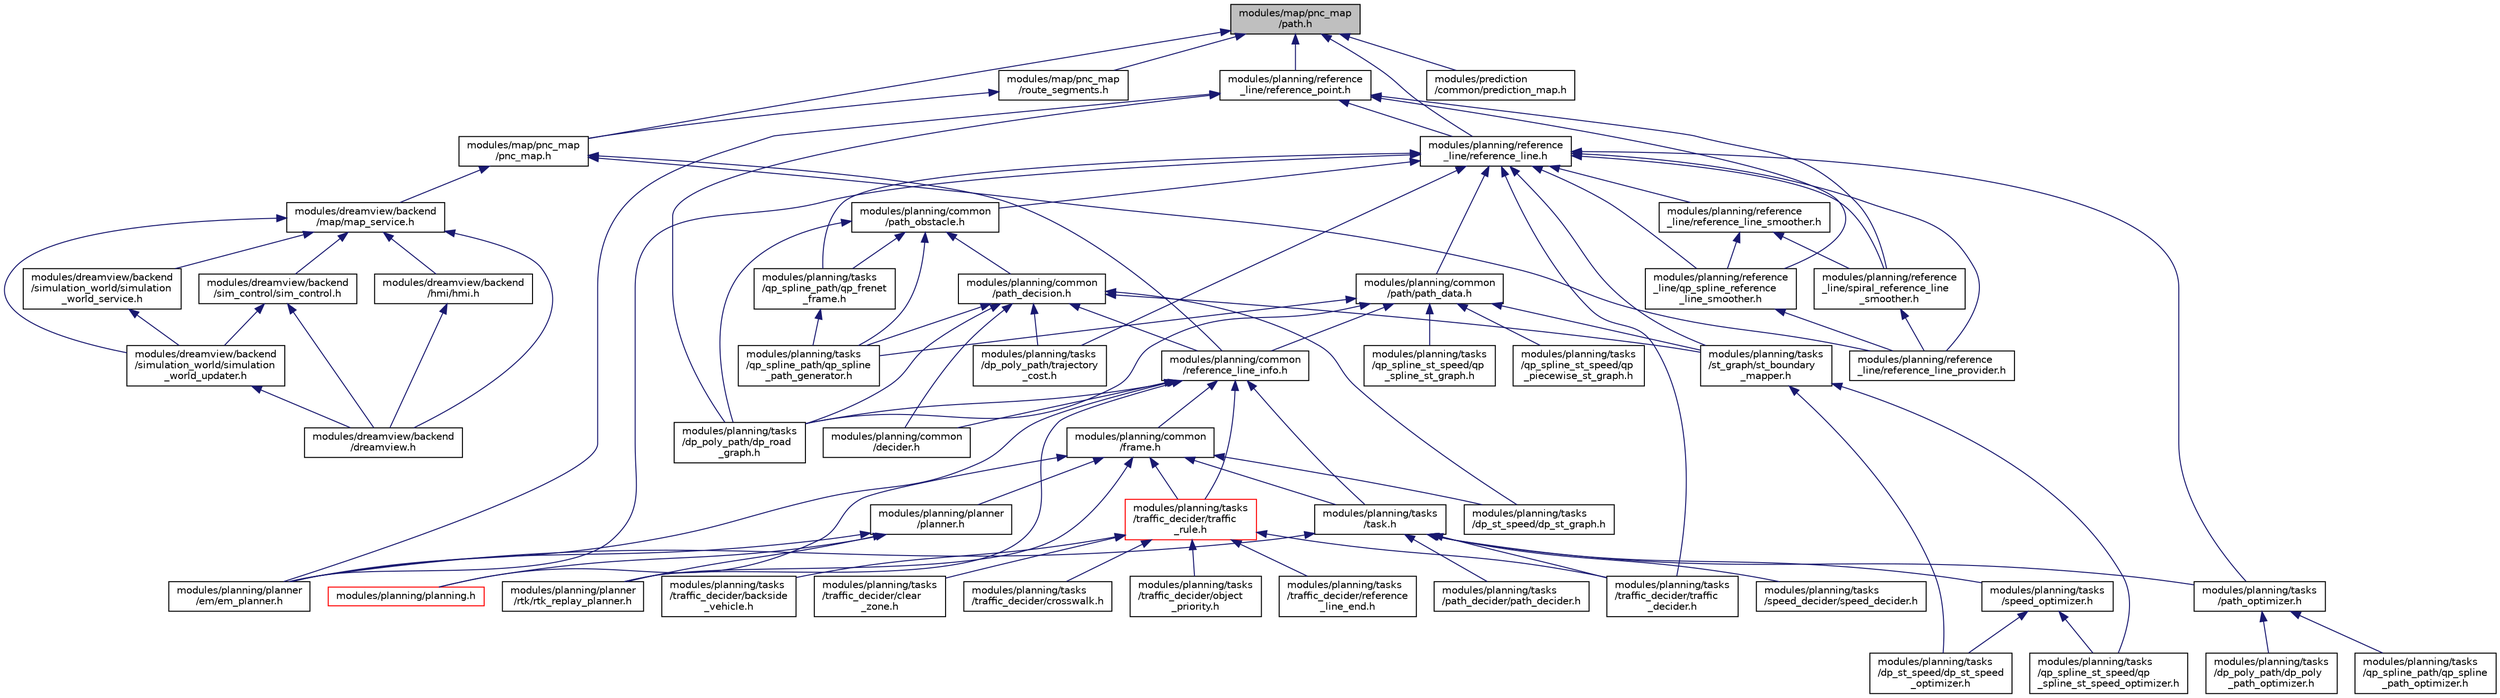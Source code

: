 digraph "modules/map/pnc_map/path.h"
{
  edge [fontname="Helvetica",fontsize="10",labelfontname="Helvetica",labelfontsize="10"];
  node [fontname="Helvetica",fontsize="10",shape=record];
  Node1 [label="modules/map/pnc_map\l/path.h",height=0.2,width=0.4,color="black", fillcolor="grey75", style="filled" fontcolor="black"];
  Node1 -> Node2 [dir="back",color="midnightblue",fontsize="10",style="solid",fontname="Helvetica"];
  Node2 [label="modules/map/pnc_map\l/pnc_map.h",height=0.2,width=0.4,color="black", fillcolor="white", style="filled",URL="$pnc__map_8h.html"];
  Node2 -> Node3 [dir="back",color="midnightblue",fontsize="10",style="solid",fontname="Helvetica"];
  Node3 [label="modules/dreamview/backend\l/map/map_service.h",height=0.2,width=0.4,color="black", fillcolor="white", style="filled",URL="$map__service_8h.html"];
  Node3 -> Node4 [dir="back",color="midnightblue",fontsize="10",style="solid",fontname="Helvetica"];
  Node4 [label="modules/dreamview/backend\l/dreamview.h",height=0.2,width=0.4,color="black", fillcolor="white", style="filled",URL="$dreamview_8h.html"];
  Node3 -> Node5 [dir="back",color="midnightblue",fontsize="10",style="solid",fontname="Helvetica"];
  Node5 [label="modules/dreamview/backend\l/simulation_world/simulation\l_world_updater.h",height=0.2,width=0.4,color="black", fillcolor="white", style="filled",URL="$simulation__world__updater_8h.html"];
  Node5 -> Node4 [dir="back",color="midnightblue",fontsize="10",style="solid",fontname="Helvetica"];
  Node3 -> Node6 [dir="back",color="midnightblue",fontsize="10",style="solid",fontname="Helvetica"];
  Node6 [label="modules/dreamview/backend\l/sim_control/sim_control.h",height=0.2,width=0.4,color="black", fillcolor="white", style="filled",URL="$sim__control_8h.html"];
  Node6 -> Node5 [dir="back",color="midnightblue",fontsize="10",style="solid",fontname="Helvetica"];
  Node6 -> Node4 [dir="back",color="midnightblue",fontsize="10",style="solid",fontname="Helvetica"];
  Node3 -> Node7 [dir="back",color="midnightblue",fontsize="10",style="solid",fontname="Helvetica"];
  Node7 [label="modules/dreamview/backend\l/simulation_world/simulation\l_world_service.h",height=0.2,width=0.4,color="black", fillcolor="white", style="filled",URL="$simulation__world__service_8h.html"];
  Node7 -> Node5 [dir="back",color="midnightblue",fontsize="10",style="solid",fontname="Helvetica"];
  Node3 -> Node8 [dir="back",color="midnightblue",fontsize="10",style="solid",fontname="Helvetica"];
  Node8 [label="modules/dreamview/backend\l/hmi/hmi.h",height=0.2,width=0.4,color="black", fillcolor="white", style="filled",URL="$hmi_8h.html"];
  Node8 -> Node4 [dir="back",color="midnightblue",fontsize="10",style="solid",fontname="Helvetica"];
  Node2 -> Node9 [dir="back",color="midnightblue",fontsize="10",style="solid",fontname="Helvetica"];
  Node9 [label="modules/planning/common\l/reference_line_info.h",height=0.2,width=0.4,color="black", fillcolor="white", style="filled",URL="$reference__line__info_8h.html"];
  Node9 -> Node10 [dir="back",color="midnightblue",fontsize="10",style="solid",fontname="Helvetica"];
  Node10 [label="modules/planning/common\l/decider.h",height=0.2,width=0.4,color="black", fillcolor="white", style="filled",URL="$decider_8h.html"];
  Node9 -> Node11 [dir="back",color="midnightblue",fontsize="10",style="solid",fontname="Helvetica"];
  Node11 [label="modules/planning/common\l/frame.h",height=0.2,width=0.4,color="black", fillcolor="white", style="filled",URL="$frame_8h.html"];
  Node11 -> Node12 [dir="back",color="midnightblue",fontsize="10",style="solid",fontname="Helvetica"];
  Node12 [label="modules/planning/planning.h",height=0.2,width=0.4,color="red", fillcolor="white", style="filled",URL="$planning_8h.html"];
  Node11 -> Node13 [dir="back",color="midnightblue",fontsize="10",style="solid",fontname="Helvetica"];
  Node13 [label="modules/planning/planner\l/planner.h",height=0.2,width=0.4,color="black", fillcolor="white", style="filled",URL="$planner_8h.html"];
  Node13 -> Node12 [dir="back",color="midnightblue",fontsize="10",style="solid",fontname="Helvetica"];
  Node13 -> Node14 [dir="back",color="midnightblue",fontsize="10",style="solid",fontname="Helvetica"];
  Node14 [label="modules/planning/planner\l/em/em_planner.h",height=0.2,width=0.4,color="black", fillcolor="white", style="filled",URL="$em__planner_8h.html"];
  Node13 -> Node15 [dir="back",color="midnightblue",fontsize="10",style="solid",fontname="Helvetica"];
  Node15 [label="modules/planning/planner\l/rtk/rtk_replay_planner.h",height=0.2,width=0.4,color="black", fillcolor="white", style="filled",URL="$rtk__replay__planner_8h.html"];
  Node11 -> Node16 [dir="back",color="midnightblue",fontsize="10",style="solid",fontname="Helvetica"];
  Node16 [label="modules/planning/tasks\l/task.h",height=0.2,width=0.4,color="black", fillcolor="white", style="filled",URL="$task_8h.html"];
  Node16 -> Node14 [dir="back",color="midnightblue",fontsize="10",style="solid",fontname="Helvetica"];
  Node16 -> Node17 [dir="back",color="midnightblue",fontsize="10",style="solid",fontname="Helvetica"];
  Node17 [label="modules/planning/tasks\l/path_optimizer.h",height=0.2,width=0.4,color="black", fillcolor="white", style="filled",URL="$path__optimizer_8h.html"];
  Node17 -> Node18 [dir="back",color="midnightblue",fontsize="10",style="solid",fontname="Helvetica"];
  Node18 [label="modules/planning/tasks\l/dp_poly_path/dp_poly\l_path_optimizer.h",height=0.2,width=0.4,color="black", fillcolor="white", style="filled",URL="$dp__poly__path__optimizer_8h.html"];
  Node17 -> Node19 [dir="back",color="midnightblue",fontsize="10",style="solid",fontname="Helvetica"];
  Node19 [label="modules/planning/tasks\l/qp_spline_path/qp_spline\l_path_optimizer.h",height=0.2,width=0.4,color="black", fillcolor="white", style="filled",URL="$qp__spline__path__optimizer_8h.html"];
  Node16 -> Node20 [dir="back",color="midnightblue",fontsize="10",style="solid",fontname="Helvetica"];
  Node20 [label="modules/planning/tasks\l/speed_optimizer.h",height=0.2,width=0.4,color="black", fillcolor="white", style="filled",URL="$speed__optimizer_8h.html"];
  Node20 -> Node21 [dir="back",color="midnightblue",fontsize="10",style="solid",fontname="Helvetica"];
  Node21 [label="modules/planning/tasks\l/dp_st_speed/dp_st_speed\l_optimizer.h",height=0.2,width=0.4,color="black", fillcolor="white", style="filled",URL="$dp__st__speed__optimizer_8h.html"];
  Node20 -> Node22 [dir="back",color="midnightblue",fontsize="10",style="solid",fontname="Helvetica"];
  Node22 [label="modules/planning/tasks\l/qp_spline_st_speed/qp\l_spline_st_speed_optimizer.h",height=0.2,width=0.4,color="black", fillcolor="white", style="filled",URL="$qp__spline__st__speed__optimizer_8h.html"];
  Node16 -> Node23 [dir="back",color="midnightblue",fontsize="10",style="solid",fontname="Helvetica"];
  Node23 [label="modules/planning/tasks\l/path_decider/path_decider.h",height=0.2,width=0.4,color="black", fillcolor="white", style="filled",URL="$path__decider_8h.html"];
  Node16 -> Node24 [dir="back",color="midnightblue",fontsize="10",style="solid",fontname="Helvetica"];
  Node24 [label="modules/planning/tasks\l/speed_decider/speed_decider.h",height=0.2,width=0.4,color="black", fillcolor="white", style="filled",URL="$speed__decider_8h.html"];
  Node16 -> Node25 [dir="back",color="midnightblue",fontsize="10",style="solid",fontname="Helvetica"];
  Node25 [label="modules/planning/tasks\l/traffic_decider/traffic\l_decider.h",height=0.2,width=0.4,color="black", fillcolor="white", style="filled",URL="$traffic__decider_8h.html"];
  Node11 -> Node15 [dir="back",color="midnightblue",fontsize="10",style="solid",fontname="Helvetica"];
  Node11 -> Node26 [dir="back",color="midnightblue",fontsize="10",style="solid",fontname="Helvetica"];
  Node26 [label="modules/planning/tasks\l/dp_st_speed/dp_st_graph.h",height=0.2,width=0.4,color="black", fillcolor="white", style="filled",URL="$dp__st__graph_8h.html"];
  Node11 -> Node27 [dir="back",color="midnightblue",fontsize="10",style="solid",fontname="Helvetica"];
  Node27 [label="modules/planning/tasks\l/traffic_decider/traffic\l_rule.h",height=0.2,width=0.4,color="red", fillcolor="white", style="filled",URL="$traffic__rule_8h.html"];
  Node27 -> Node28 [dir="back",color="midnightblue",fontsize="10",style="solid",fontname="Helvetica"];
  Node28 [label="modules/planning/tasks\l/traffic_decider/backside\l_vehicle.h",height=0.2,width=0.4,color="black", fillcolor="white", style="filled",URL="$backside__vehicle_8h.html"];
  Node27 -> Node29 [dir="back",color="midnightblue",fontsize="10",style="solid",fontname="Helvetica"];
  Node29 [label="modules/planning/tasks\l/traffic_decider/clear\l_zone.h",height=0.2,width=0.4,color="black", fillcolor="white", style="filled",URL="$clear__zone_8h.html"];
  Node27 -> Node30 [dir="back",color="midnightblue",fontsize="10",style="solid",fontname="Helvetica"];
  Node30 [label="modules/planning/tasks\l/traffic_decider/crosswalk.h",height=0.2,width=0.4,color="black", fillcolor="white", style="filled",URL="$crosswalk_8h.html"];
  Node27 -> Node31 [dir="back",color="midnightblue",fontsize="10",style="solid",fontname="Helvetica"];
  Node31 [label="modules/planning/tasks\l/traffic_decider/object\l_priority.h",height=0.2,width=0.4,color="black", fillcolor="white", style="filled",URL="$object__priority_8h.html"];
  Node27 -> Node32 [dir="back",color="midnightblue",fontsize="10",style="solid",fontname="Helvetica"];
  Node32 [label="modules/planning/tasks\l/traffic_decider/reference\l_line_end.h",height=0.2,width=0.4,color="black", fillcolor="white", style="filled",URL="$reference__line__end_8h.html"];
  Node27 -> Node25 [dir="back",color="midnightblue",fontsize="10",style="solid",fontname="Helvetica"];
  Node9 -> Node14 [dir="back",color="midnightblue",fontsize="10",style="solid",fontname="Helvetica"];
  Node9 -> Node16 [dir="back",color="midnightblue",fontsize="10",style="solid",fontname="Helvetica"];
  Node9 -> Node15 [dir="back",color="midnightblue",fontsize="10",style="solid",fontname="Helvetica"];
  Node9 -> Node33 [dir="back",color="midnightblue",fontsize="10",style="solid",fontname="Helvetica"];
  Node33 [label="modules/planning/tasks\l/dp_poly_path/dp_road\l_graph.h",height=0.2,width=0.4,color="black", fillcolor="white", style="filled",URL="$dp__road__graph_8h.html"];
  Node9 -> Node27 [dir="back",color="midnightblue",fontsize="10",style="solid",fontname="Helvetica"];
  Node2 -> Node34 [dir="back",color="midnightblue",fontsize="10",style="solid",fontname="Helvetica"];
  Node34 [label="modules/planning/reference\l_line/reference_line_provider.h",height=0.2,width=0.4,color="black", fillcolor="white", style="filled",URL="$reference__line__provider_8h.html",tooltip="Declaration of the class ReferenceLineProvider. "];
  Node1 -> Node35 [dir="back",color="midnightblue",fontsize="10",style="solid",fontname="Helvetica"];
  Node35 [label="modules/map/pnc_map\l/route_segments.h",height=0.2,width=0.4,color="black", fillcolor="white", style="filled",URL="$route__segments_8h.html"];
  Node35 -> Node2 [dir="back",color="midnightblue",fontsize="10",style="solid",fontname="Helvetica"];
  Node1 -> Node36 [dir="back",color="midnightblue",fontsize="10",style="solid",fontname="Helvetica"];
  Node36 [label="modules/planning/reference\l_line/reference_line.h",height=0.2,width=0.4,color="black", fillcolor="white", style="filled",URL="$reference__line_8h.html"];
  Node36 -> Node37 [dir="back",color="midnightblue",fontsize="10",style="solid",fontname="Helvetica"];
  Node37 [label="modules/planning/common\l/path_obstacle.h",height=0.2,width=0.4,color="black", fillcolor="white", style="filled",URL="$path__obstacle_8h.html"];
  Node37 -> Node38 [dir="back",color="midnightblue",fontsize="10",style="solid",fontname="Helvetica"];
  Node38 [label="modules/planning/common\l/path_decision.h",height=0.2,width=0.4,color="black", fillcolor="white", style="filled",URL="$path__decision_8h.html"];
  Node38 -> Node10 [dir="back",color="midnightblue",fontsize="10",style="solid",fontname="Helvetica"];
  Node38 -> Node9 [dir="back",color="midnightblue",fontsize="10",style="solid",fontname="Helvetica"];
  Node38 -> Node33 [dir="back",color="midnightblue",fontsize="10",style="solid",fontname="Helvetica"];
  Node38 -> Node39 [dir="back",color="midnightblue",fontsize="10",style="solid",fontname="Helvetica"];
  Node39 [label="modules/planning/tasks\l/dp_poly_path/trajectory\l_cost.h",height=0.2,width=0.4,color="black", fillcolor="white", style="filled",URL="$trajectory__cost_8h.html"];
  Node38 -> Node26 [dir="back",color="midnightblue",fontsize="10",style="solid",fontname="Helvetica"];
  Node38 -> Node40 [dir="back",color="midnightblue",fontsize="10",style="solid",fontname="Helvetica"];
  Node40 [label="modules/planning/tasks\l/st_graph/st_boundary\l_mapper.h",height=0.2,width=0.4,color="black", fillcolor="white", style="filled",URL="$st__boundary__mapper_8h.html"];
  Node40 -> Node21 [dir="back",color="midnightblue",fontsize="10",style="solid",fontname="Helvetica"];
  Node40 -> Node22 [dir="back",color="midnightblue",fontsize="10",style="solid",fontname="Helvetica"];
  Node38 -> Node41 [dir="back",color="midnightblue",fontsize="10",style="solid",fontname="Helvetica"];
  Node41 [label="modules/planning/tasks\l/qp_spline_path/qp_spline\l_path_generator.h",height=0.2,width=0.4,color="black", fillcolor="white", style="filled",URL="$qp__spline__path__generator_8h.html"];
  Node37 -> Node33 [dir="back",color="midnightblue",fontsize="10",style="solid",fontname="Helvetica"];
  Node37 -> Node42 [dir="back",color="midnightblue",fontsize="10",style="solid",fontname="Helvetica"];
  Node42 [label="modules/planning/tasks\l/qp_spline_path/qp_frenet\l_frame.h",height=0.2,width=0.4,color="black", fillcolor="white", style="filled",URL="$qp__frenet__frame_8h.html",tooltip=": natural coordinate system "];
  Node42 -> Node41 [dir="back",color="midnightblue",fontsize="10",style="solid",fontname="Helvetica"];
  Node37 -> Node41 [dir="back",color="midnightblue",fontsize="10",style="solid",fontname="Helvetica"];
  Node36 -> Node43 [dir="back",color="midnightblue",fontsize="10",style="solid",fontname="Helvetica"];
  Node43 [label="modules/planning/common\l/path/path_data.h",height=0.2,width=0.4,color="black", fillcolor="white", style="filled",URL="$path__data_8h.html"];
  Node43 -> Node9 [dir="back",color="midnightblue",fontsize="10",style="solid",fontname="Helvetica"];
  Node43 -> Node33 [dir="back",color="midnightblue",fontsize="10",style="solid",fontname="Helvetica"];
  Node43 -> Node40 [dir="back",color="midnightblue",fontsize="10",style="solid",fontname="Helvetica"];
  Node43 -> Node41 [dir="back",color="midnightblue",fontsize="10",style="solid",fontname="Helvetica"];
  Node43 -> Node44 [dir="back",color="midnightblue",fontsize="10",style="solid",fontname="Helvetica"];
  Node44 [label="modules/planning/tasks\l/qp_spline_st_speed/qp\l_piecewise_st_graph.h",height=0.2,width=0.4,color="black", fillcolor="white", style="filled",URL="$qp__piecewise__st__graph_8h.html"];
  Node43 -> Node45 [dir="back",color="midnightblue",fontsize="10",style="solid",fontname="Helvetica"];
  Node45 [label="modules/planning/tasks\l/qp_spline_st_speed/qp\l_spline_st_graph.h",height=0.2,width=0.4,color="black", fillcolor="white", style="filled",URL="$qp__spline__st__graph_8h.html"];
  Node36 -> Node14 [dir="back",color="midnightblue",fontsize="10",style="solid",fontname="Helvetica"];
  Node36 -> Node46 [dir="back",color="midnightblue",fontsize="10",style="solid",fontname="Helvetica"];
  Node46 [label="modules/planning/reference\l_line/qp_spline_reference\l_line_smoother.h",height=0.2,width=0.4,color="black", fillcolor="white", style="filled",URL="$qp__spline__reference__line__smoother_8h.html"];
  Node46 -> Node34 [dir="back",color="midnightblue",fontsize="10",style="solid",fontname="Helvetica"];
  Node36 -> Node47 [dir="back",color="midnightblue",fontsize="10",style="solid",fontname="Helvetica"];
  Node47 [label="modules/planning/reference\l_line/reference_line_smoother.h",height=0.2,width=0.4,color="black", fillcolor="white", style="filled",URL="$reference__line__smoother_8h.html"];
  Node47 -> Node46 [dir="back",color="midnightblue",fontsize="10",style="solid",fontname="Helvetica"];
  Node47 -> Node48 [dir="back",color="midnightblue",fontsize="10",style="solid",fontname="Helvetica"];
  Node48 [label="modules/planning/reference\l_line/spiral_reference_line\l_smoother.h",height=0.2,width=0.4,color="black", fillcolor="white", style="filled",URL="$spiral__reference__line__smoother_8h.html"];
  Node48 -> Node34 [dir="back",color="midnightblue",fontsize="10",style="solid",fontname="Helvetica"];
  Node36 -> Node34 [dir="back",color="midnightblue",fontsize="10",style="solid",fontname="Helvetica"];
  Node36 -> Node48 [dir="back",color="midnightblue",fontsize="10",style="solid",fontname="Helvetica"];
  Node36 -> Node17 [dir="back",color="midnightblue",fontsize="10",style="solid",fontname="Helvetica"];
  Node36 -> Node39 [dir="back",color="midnightblue",fontsize="10",style="solid",fontname="Helvetica"];
  Node36 -> Node40 [dir="back",color="midnightblue",fontsize="10",style="solid",fontname="Helvetica"];
  Node36 -> Node42 [dir="back",color="midnightblue",fontsize="10",style="solid",fontname="Helvetica"];
  Node36 -> Node25 [dir="back",color="midnightblue",fontsize="10",style="solid",fontname="Helvetica"];
  Node1 -> Node49 [dir="back",color="midnightblue",fontsize="10",style="solid",fontname="Helvetica"];
  Node49 [label="modules/planning/reference\l_line/reference_point.h",height=0.2,width=0.4,color="black", fillcolor="white", style="filled",URL="$reference__point_8h.html"];
  Node49 -> Node36 [dir="back",color="midnightblue",fontsize="10",style="solid",fontname="Helvetica"];
  Node49 -> Node14 [dir="back",color="midnightblue",fontsize="10",style="solid",fontname="Helvetica"];
  Node49 -> Node46 [dir="back",color="midnightblue",fontsize="10",style="solid",fontname="Helvetica"];
  Node49 -> Node48 [dir="back",color="midnightblue",fontsize="10",style="solid",fontname="Helvetica"];
  Node49 -> Node33 [dir="back",color="midnightblue",fontsize="10",style="solid",fontname="Helvetica"];
  Node1 -> Node50 [dir="back",color="midnightblue",fontsize="10",style="solid",fontname="Helvetica"];
  Node50 [label="modules/prediction\l/common/prediction_map.h",height=0.2,width=0.4,color="black", fillcolor="white", style="filled",URL="$prediction__map_8h.html"];
}

